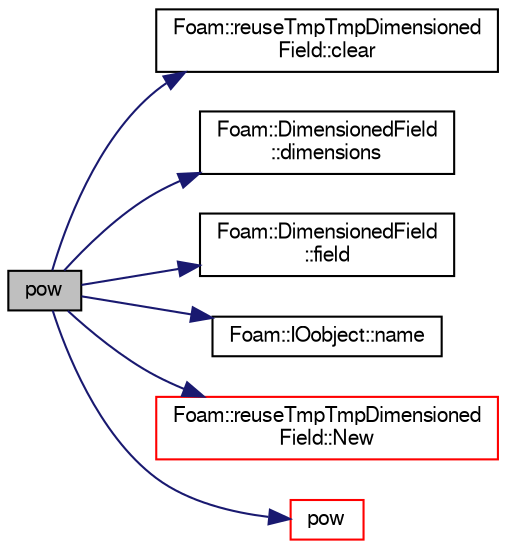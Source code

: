 digraph "pow"
{
  bgcolor="transparent";
  edge [fontname="FreeSans",fontsize="10",labelfontname="FreeSans",labelfontsize="10"];
  node [fontname="FreeSans",fontsize="10",shape=record];
  rankdir="LR";
  Node61029 [label="pow",height=0.2,width=0.4,color="black", fillcolor="grey75", style="filled", fontcolor="black"];
  Node61029 -> Node61030 [color="midnightblue",fontsize="10",style="solid",fontname="FreeSans"];
  Node61030 [label="Foam::reuseTmpTmpDimensioned\lField::clear",height=0.2,width=0.4,color="black",URL="$a26402.html#ab3456c65f348a49f30178b7e732bd16f"];
  Node61029 -> Node61031 [color="midnightblue",fontsize="10",style="solid",fontname="FreeSans"];
  Node61031 [label="Foam::DimensionedField\l::dimensions",height=0.2,width=0.4,color="black",URL="$a26390.html#a66989c1e0666e0d0c93a2056ce75599e",tooltip="Return dimensions. "];
  Node61029 -> Node61032 [color="midnightblue",fontsize="10",style="solid",fontname="FreeSans"];
  Node61032 [label="Foam::DimensionedField\l::field",height=0.2,width=0.4,color="black",URL="$a26390.html#a969c81597ae68f5a36efafe599ec1e89"];
  Node61029 -> Node61033 [color="midnightblue",fontsize="10",style="solid",fontname="FreeSans"];
  Node61033 [label="Foam::IOobject::name",height=0.2,width=0.4,color="black",URL="$a26142.html#acc80e00a8ac919288fb55bd14cc88bf6",tooltip="Return name. "];
  Node61029 -> Node61034 [color="midnightblue",fontsize="10",style="solid",fontname="FreeSans"];
  Node61034 [label="Foam::reuseTmpTmpDimensioned\lField::New",height=0.2,width=0.4,color="red",URL="$a26402.html#a704c47f5e6f284b67fc49b628af90c7d"];
  Node61029 -> Node61039 [color="midnightblue",fontsize="10",style="solid",fontname="FreeSans"];
  Node61039 [label="pow",height=0.2,width=0.4,color="red",URL="$a21124.html#a7500c8e9d27a442adc75e287de074c7c"];
}
